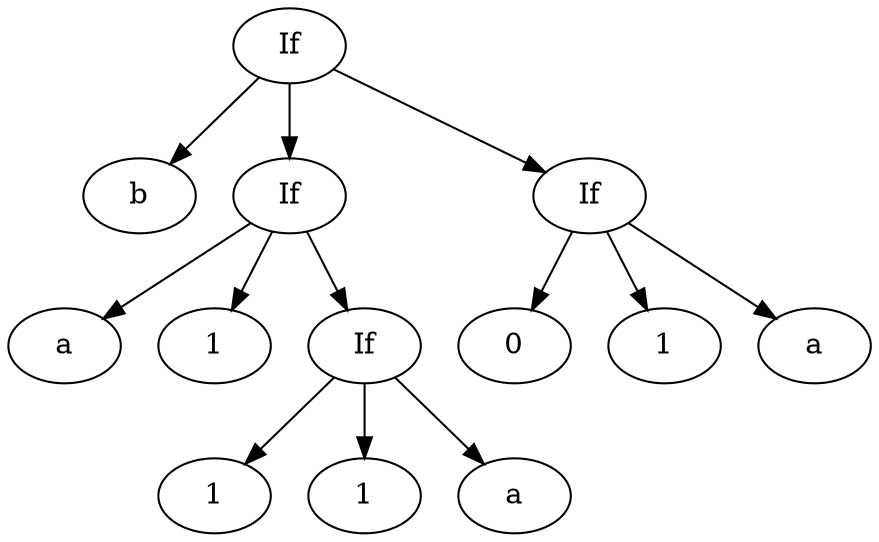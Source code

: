 
// Eval 2
digraph G {
    n0 [label="If"];
    n0 -> n1;
    n1 [label="b"];
    n0 -> n2;
    n2 [label="If"];
    n2 -> n3;
    n3 [label="a"];
    n2 -> n4;
    n4 [label="1"];
    n2 -> n5;
    n5 [label="If"];
    n5 -> n6;
    n6 [label="1"];
    n5 -> n7;
    n7 [label="1"];
    n5 -> n8;
    n8 [label="a"];
    n0 -> n9;
    n9 [label="If"];
    n9 -> n10;
    n10 [label="0"];
    n9 -> n11;
    n11 [label="1"];
    n9 -> n12;
    n12 [label="a"];
}
